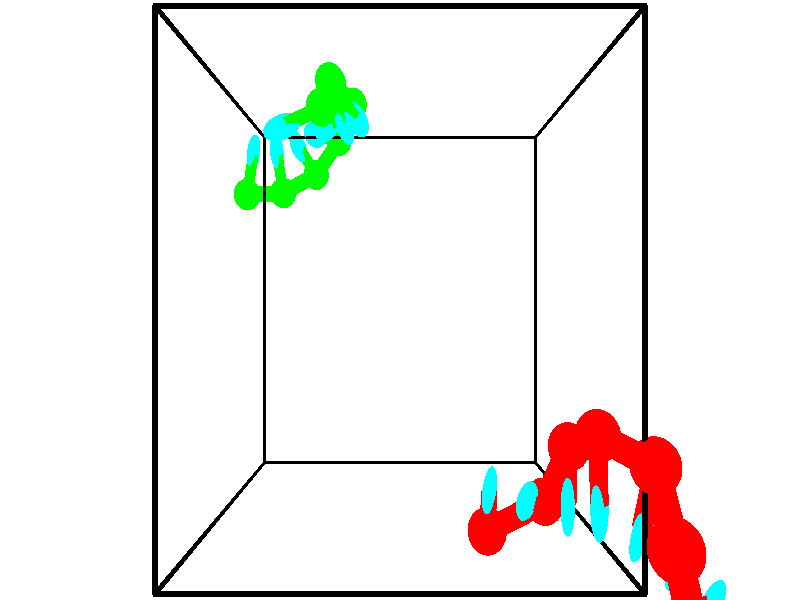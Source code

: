 // switches for output
#declare DRAW_BASES = 1; // possible values are 0, 1; only relevant for DNA ribbons
#declare DRAW_BASES_TYPE = 3; // possible values are 1, 2, 3; only relevant for DNA ribbons
#declare DRAW_FOG = 0; // set to 1 to enable fog

#include "colors.inc"

#include "transforms.inc"
background { rgb <1, 1, 1>}

#default {
   normal{
       ripples 0.25
       frequency 0.20
       turbulence 0.2
       lambda 5
   }
	finish {
		phong 0.1
		phong_size 40.
	}
}

// original window dimensions: 1024x640


// camera settings

camera {
	sky <-0, 1, 0>
	up <-0, 1, 0>
	right 1.6 * <1, 0, 0>
	location <2.5, 2.5, 11.1562>
	look_at <2.5, 2.5, 2.5>
	direction <0, 0, -8.6562>
	angle 67.0682
}


# declare cpy_camera_pos = <2.5, 2.5, 11.1562>;
# if (DRAW_FOG = 1)
fog {
	fog_type 2
	up vnormalize(cpy_camera_pos)
	color rgbt<1,1,1,0.3>
	distance 1e-5
	fog_alt 3e-3
	fog_offset 4
}
# end


// LIGHTS

# declare lum = 6;
global_settings {
	ambient_light rgb lum * <0.05, 0.05, 0.05>
	max_trace_level 15
}# declare cpy_direct_light_amount = 0.25;
light_source
{	1000 * <-1, -1, 1>,
	rgb lum * cpy_direct_light_amount
	parallel
}

light_source
{	1000 * <1, 1, -1>,
	rgb lum * cpy_direct_light_amount
	parallel
}

// strand 0

// nucleotide -1

// particle -1
sphere {
	<3.627217, 0.007241, 3.342147> 0.250000
	pigment { color rgbt <1,0,0,0> }
	no_shadow
}
cylinder {
	<3.608547, 0.322010, 3.588261>,  <3.597345, 0.510872, 3.735929>, 0.100000
	pigment { color rgbt <1,0,0,0> }
	no_shadow
}
cylinder {
	<3.608547, 0.322010, 3.588261>,  <3.627217, 0.007241, 3.342147>, 0.100000
	pigment { color rgbt <1,0,0,0> }
	no_shadow
}

// particle -1
sphere {
	<3.608547, 0.322010, 3.588261> 0.100000
	pigment { color rgbt <1,0,0,0> }
	no_shadow
}
sphere {
	0, 1
	scale<0.080000,0.200000,0.300000>
	matrix <0.934490, -0.183220, 0.305221,
		0.352917, 0.589222, -0.726820,
		-0.046675, 0.786923, 0.615283,
		3.594545, 0.558087, 3.772846>
	pigment { color rgbt <0,1,1,0> }
	no_shadow
}
cylinder {
	<4.359897, 0.331412, 3.360499>,  <3.627217, 0.007241, 3.342147>, 0.130000
	pigment { color rgbt <1,0,0,0> }
	no_shadow
}

// nucleotide -1

// particle -1
sphere {
	<4.359897, 0.331412, 3.360499> 0.250000
	pigment { color rgbt <1,0,0,0> }
	no_shadow
}
cylinder {
	<4.165310, 0.427618, 3.696476>,  <4.048558, 0.485341, 3.898062>, 0.100000
	pigment { color rgbt <1,0,0,0> }
	no_shadow
}
cylinder {
	<4.165310, 0.427618, 3.696476>,  <4.359897, 0.331412, 3.360499>, 0.100000
	pigment { color rgbt <1,0,0,0> }
	no_shadow
}

// particle -1
sphere {
	<4.165310, 0.427618, 3.696476> 0.100000
	pigment { color rgbt <1,0,0,0> }
	no_shadow
}
sphere {
	0, 1
	scale<0.080000,0.200000,0.300000>
	matrix <0.819730, -0.207001, 0.534036,
		0.302312, 0.948316, -0.096457,
		-0.486468, 0.240514, 0.839942,
		4.019370, 0.499772, 3.948458>
	pigment { color rgbt <0,1,1,0> }
	no_shadow
}
cylinder {
	<4.582140, 0.988669, 3.699633>,  <4.359897, 0.331412, 3.360499>, 0.130000
	pigment { color rgbt <1,0,0,0> }
	no_shadow
}

// nucleotide -1

// particle -1
sphere {
	<4.582140, 0.988669, 3.699633> 0.250000
	pigment { color rgbt <1,0,0,0> }
	no_shadow
}
cylinder {
	<4.498329, 0.717730, 3.981710>,  <4.448042, 0.555166, 4.150957>, 0.100000
	pigment { color rgbt <1,0,0,0> }
	no_shadow
}
cylinder {
	<4.498329, 0.717730, 3.981710>,  <4.582140, 0.988669, 3.699633>, 0.100000
	pigment { color rgbt <1,0,0,0> }
	no_shadow
}

// particle -1
sphere {
	<4.498329, 0.717730, 3.981710> 0.100000
	pigment { color rgbt <1,0,0,0> }
	no_shadow
}
sphere {
	0, 1
	scale<0.080000,0.200000,0.300000>
	matrix <0.954082, 0.016268, 0.299104,
		-0.214069, 0.735483, 0.642836,
		-0.209528, -0.677348, 0.705194,
		4.435471, 0.514525, 4.193269>
	pigment { color rgbt <0,1,1,0> }
	no_shadow
}
cylinder {
	<4.721154, 1.225401, 4.369764>,  <4.582140, 0.988669, 3.699633>, 0.130000
	pigment { color rgbt <1,0,0,0> }
	no_shadow
}

// nucleotide -1

// particle -1
sphere {
	<4.721154, 1.225401, 4.369764> 0.250000
	pigment { color rgbt <1,0,0,0> }
	no_shadow
}
cylinder {
	<4.736790, 0.825779, 4.362175>,  <4.746171, 0.586006, 4.357622>, 0.100000
	pigment { color rgbt <1,0,0,0> }
	no_shadow
}
cylinder {
	<4.736790, 0.825779, 4.362175>,  <4.721154, 1.225401, 4.369764>, 0.100000
	pigment { color rgbt <1,0,0,0> }
	no_shadow
}

// particle -1
sphere {
	<4.736790, 0.825779, 4.362175> 0.100000
	pigment { color rgbt <1,0,0,0> }
	no_shadow
}
sphere {
	0, 1
	scale<0.080000,0.200000,0.300000>
	matrix <0.807121, 0.020375, 0.590033,
		-0.589090, -0.038377, 0.807156,
		0.039090, -0.999056, -0.018972,
		4.748517, 0.526062, 4.356483>
	pigment { color rgbt <0,1,1,0> }
	no_shadow
}
cylinder {
	<5.111898, 1.084964, 4.985651>,  <4.721154, 1.225401, 4.369764>, 0.130000
	pigment { color rgbt <1,0,0,0> }
	no_shadow
}

// nucleotide -1

// particle -1
sphere {
	<5.111898, 1.084964, 4.985651> 0.250000
	pigment { color rgbt <1,0,0,0> }
	no_shadow
}
cylinder {
	<5.085613, 0.713520, 4.839575>,  <5.069842, 0.490653, 4.751929>, 0.100000
	pigment { color rgbt <1,0,0,0> }
	no_shadow
}
cylinder {
	<5.085613, 0.713520, 4.839575>,  <5.111898, 1.084964, 4.985651>, 0.100000
	pigment { color rgbt <1,0,0,0> }
	no_shadow
}

// particle -1
sphere {
	<5.085613, 0.713520, 4.839575> 0.100000
	pigment { color rgbt <1,0,0,0> }
	no_shadow
}
sphere {
	0, 1
	scale<0.080000,0.200000,0.300000>
	matrix <0.758909, -0.284132, 0.585940,
		-0.647873, -0.238643, 0.723402,
		-0.065711, -0.928611, -0.365190,
		5.065900, 0.434937, 4.730018>
	pigment { color rgbt <0,1,1,0> }
	no_shadow
}
cylinder {
	<5.038851, 0.578763, 5.603088>,  <5.111898, 1.084964, 4.985651>, 0.130000
	pigment { color rgbt <1,0,0,0> }
	no_shadow
}

// nucleotide -1

// particle -1
sphere {
	<5.038851, 0.578763, 5.603088> 0.250000
	pigment { color rgbt <1,0,0,0> }
	no_shadow
}
cylinder {
	<5.184082, 0.383236, 5.285791>,  <5.271220, 0.265920, 5.095413>, 0.100000
	pigment { color rgbt <1,0,0,0> }
	no_shadow
}
cylinder {
	<5.184082, 0.383236, 5.285791>,  <5.038851, 0.578763, 5.603088>, 0.100000
	pigment { color rgbt <1,0,0,0> }
	no_shadow
}

// particle -1
sphere {
	<5.184082, 0.383236, 5.285791> 0.100000
	pigment { color rgbt <1,0,0,0> }
	no_shadow
}
sphere {
	0, 1
	scale<0.080000,0.200000,0.300000>
	matrix <0.770708, -0.320877, 0.550497,
		-0.523626, -0.811230, 0.260234,
		0.363076, -0.488819, -0.793241,
		5.293005, 0.236590, 5.047819>
	pigment { color rgbt <0,1,1,0> }
	no_shadow
}
cylinder {
	<5.132991, -0.056438, 5.823802>,  <5.038851, 0.578763, 5.603088>, 0.130000
	pigment { color rgbt <1,0,0,0> }
	no_shadow
}

// nucleotide -1

// particle -1
sphere {
	<5.132991, -0.056438, 5.823802> 0.250000
	pigment { color rgbt <1,0,0,0> }
	no_shadow
}
cylinder {
	<5.366409, -0.011246, 5.502129>,  <5.506460, 0.015870, 5.309124>, 0.100000
	pigment { color rgbt <1,0,0,0> }
	no_shadow
}
cylinder {
	<5.366409, -0.011246, 5.502129>,  <5.132991, -0.056438, 5.823802>, 0.100000
	pigment { color rgbt <1,0,0,0> }
	no_shadow
}

// particle -1
sphere {
	<5.366409, -0.011246, 5.502129> 0.100000
	pigment { color rgbt <1,0,0,0> }
	no_shadow
}
sphere {
	0, 1
	scale<0.080000,0.200000,0.300000>
	matrix <0.730946, -0.504543, 0.459516,
		-0.353828, -0.855963, -0.377006,
		0.583544, 0.112981, -0.804184,
		5.541472, 0.022649, 5.260873>
	pigment { color rgbt <0,1,1,0> }
	no_shadow
}
cylinder {
	<5.355901, -0.773079, 5.740164>,  <5.132991, -0.056438, 5.823802>, 0.130000
	pigment { color rgbt <1,0,0,0> }
	no_shadow
}

// nucleotide -1

// particle -1
sphere {
	<5.355901, -0.773079, 5.740164> 0.250000
	pigment { color rgbt <1,0,0,0> }
	no_shadow
}
cylinder {
	<5.589668, -0.494196, 5.574100>,  <5.729928, -0.326866, 5.474463>, 0.100000
	pigment { color rgbt <1,0,0,0> }
	no_shadow
}
cylinder {
	<5.589668, -0.494196, 5.574100>,  <5.355901, -0.773079, 5.740164>, 0.100000
	pigment { color rgbt <1,0,0,0> }
	no_shadow
}

// particle -1
sphere {
	<5.589668, -0.494196, 5.574100> 0.100000
	pigment { color rgbt <1,0,0,0> }
	no_shadow
}
sphere {
	0, 1
	scale<0.080000,0.200000,0.300000>
	matrix <0.796570, -0.395387, 0.457324,
		0.154702, -0.597971, -0.786446,
		0.584418, 0.697208, -0.415159,
		5.764994, -0.285033, 5.449553>
	pigment { color rgbt <0,1,1,0> }
	no_shadow
}
// strand 1

// nucleotide -1

// particle -1
sphere {
	<1.264370, 5.031481, 1.647204> 0.250000
	pigment { color rgbt <0,1,0,0> }
	no_shadow
}
cylinder {
	<0.932434, 4.850910, 1.778402>,  <0.733273, 4.742568, 1.857121>, 0.100000
	pigment { color rgbt <0,1,0,0> }
	no_shadow
}
cylinder {
	<0.932434, 4.850910, 1.778402>,  <1.264370, 5.031481, 1.647204>, 0.100000
	pigment { color rgbt <0,1,0,0> }
	no_shadow
}

// particle -1
sphere {
	<0.932434, 4.850910, 1.778402> 0.100000
	pigment { color rgbt <0,1,0,0> }
	no_shadow
}
sphere {
	0, 1
	scale<0.080000,0.200000,0.300000>
	matrix <0.079440, 0.486239, 0.870208,
		-0.552319, 0.748188, -0.367638,
		-0.829839, -0.451427, 0.327995,
		0.683482, 4.715482, 1.876801>
	pigment { color rgbt <0,1,1,0> }
	no_shadow
}
cylinder {
	<1.345654, 5.516429, 1.058526>,  <1.264370, 5.031481, 1.647204>, 0.130000
	pigment { color rgbt <0,1,0,0> }
	no_shadow
}

// nucleotide -1

// particle -1
sphere {
	<1.345654, 5.516429, 1.058526> 0.250000
	pigment { color rgbt <0,1,0,0> }
	no_shadow
}
cylinder {
	<1.574409, 5.288391, 0.822582>,  <1.711663, 5.151568, 0.681016>, 0.100000
	pigment { color rgbt <0,1,0,0> }
	no_shadow
}
cylinder {
	<1.574409, 5.288391, 0.822582>,  <1.345654, 5.516429, 1.058526>, 0.100000
	pigment { color rgbt <0,1,0,0> }
	no_shadow
}

// particle -1
sphere {
	<1.574409, 5.288391, 0.822582> 0.100000
	pigment { color rgbt <0,1,0,0> }
	no_shadow
}
sphere {
	0, 1
	scale<0.080000,0.200000,0.300000>
	matrix <-0.668974, 0.092054, -0.737563,
		0.474781, 0.816404, -0.328735,
		0.571888, -0.570096, -0.589859,
		1.745976, 5.117362, 0.645624>
	pigment { color rgbt <0,1,1,0> }
	no_shadow
}
cylinder {
	<1.251707, 5.738280, 0.497955>,  <1.345654, 5.516429, 1.058526>, 0.130000
	pigment { color rgbt <0,1,0,0> }
	no_shadow
}

// nucleotide -1

// particle -1
sphere {
	<1.251707, 5.738280, 0.497955> 0.250000
	pigment { color rgbt <0,1,0,0> }
	no_shadow
}
cylinder {
	<1.396019, 5.382504, 0.385719>,  <1.482606, 5.169037, 0.318378>, 0.100000
	pigment { color rgbt <0,1,0,0> }
	no_shadow
}
cylinder {
	<1.396019, 5.382504, 0.385719>,  <1.251707, 5.738280, 0.497955>, 0.100000
	pigment { color rgbt <0,1,0,0> }
	no_shadow
}

// particle -1
sphere {
	<1.396019, 5.382504, 0.385719> 0.100000
	pigment { color rgbt <0,1,0,0> }
	no_shadow
}
sphere {
	0, 1
	scale<0.080000,0.200000,0.300000>
	matrix <-0.749123, -0.097147, -0.655270,
		0.555566, 0.446604, -0.701350,
		0.360780, -0.889442, -0.280590,
		1.504253, 5.115671, 0.301542>
	pigment { color rgbt <0,1,1,0> }
	no_shadow
}
cylinder {
	<1.624321, 5.561776, -0.186671>,  <1.251707, 5.738280, 0.497955>, 0.130000
	pigment { color rgbt <0,1,0,0> }
	no_shadow
}

// nucleotide -1

// particle -1
sphere {
	<1.624321, 5.561776, -0.186671> 0.250000
	pigment { color rgbt <0,1,0,0> }
	no_shadow
}
cylinder {
	<1.371262, 5.316273, 0.002245>,  <1.219426, 5.168971, 0.115595>, 0.100000
	pigment { color rgbt <0,1,0,0> }
	no_shadow
}
cylinder {
	<1.371262, 5.316273, 0.002245>,  <1.624321, 5.561776, -0.186671>, 0.100000
	pigment { color rgbt <0,1,0,0> }
	no_shadow
}

// particle -1
sphere {
	<1.371262, 5.316273, 0.002245> 0.100000
	pigment { color rgbt <0,1,0,0> }
	no_shadow
}
sphere {
	0, 1
	scale<0.080000,0.200000,0.300000>
	matrix <-0.704990, 0.204009, -0.679242,
		0.320541, -0.762678, -0.561761,
		-0.632647, -0.613761, 0.472287,
		1.181467, 5.132145, 0.143932>
	pigment { color rgbt <0,1,1,0> }
	no_shadow
}
cylinder {
	<1.290773, 5.128676, -0.797988>,  <1.624321, 5.561776, -0.186671>, 0.130000
	pigment { color rgbt <0,1,0,0> }
	no_shadow
}

// nucleotide -1

// particle -1
sphere {
	<1.290773, 5.128676, -0.797988> 0.250000
	pigment { color rgbt <0,1,0,0> }
	no_shadow
}
cylinder {
	<1.069939, 5.106873, -0.465187>,  <0.937438, 5.093791, -0.265506>, 0.100000
	pigment { color rgbt <0,1,0,0> }
	no_shadow
}
cylinder {
	<1.069939, 5.106873, -0.465187>,  <1.290773, 5.128676, -0.797988>, 0.100000
	pigment { color rgbt <0,1,0,0> }
	no_shadow
}

// particle -1
sphere {
	<1.069939, 5.106873, -0.465187> 0.100000
	pigment { color rgbt <0,1,0,0> }
	no_shadow
}
sphere {
	0, 1
	scale<0.080000,0.200000,0.300000>
	matrix <-0.833172, -0.002254, -0.553009,
		0.032019, -0.998511, -0.044172,
		-0.552086, -0.054510, 0.832003,
		0.904313, 5.090520, -0.215586>
	pigment { color rgbt <0,1,1,0> }
	no_shadow
}
cylinder {
	<0.819728, 4.591640, -0.953664>,  <1.290773, 5.128676, -0.797988>, 0.130000
	pigment { color rgbt <0,1,0,0> }
	no_shadow
}

// nucleotide -1

// particle -1
sphere {
	<0.819728, 4.591640, -0.953664> 0.250000
	pigment { color rgbt <0,1,0,0> }
	no_shadow
}
cylinder {
	<0.669571, 4.793945, -0.642979>,  <0.579477, 4.915329, -0.456567>, 0.100000
	pigment { color rgbt <0,1,0,0> }
	no_shadow
}
cylinder {
	<0.669571, 4.793945, -0.642979>,  <0.819728, 4.591640, -0.953664>, 0.100000
	pigment { color rgbt <0,1,0,0> }
	no_shadow
}

// particle -1
sphere {
	<0.669571, 4.793945, -0.642979> 0.100000
	pigment { color rgbt <0,1,0,0> }
	no_shadow
}
sphere {
	0, 1
	scale<0.080000,0.200000,0.300000>
	matrix <-0.911279, -0.048356, -0.408941,
		-0.169269, -0.861315, 0.479046,
		-0.375392, 0.505765, 0.776713,
		0.556953, 4.945674, -0.409965>
	pigment { color rgbt <0,1,1,0> }
	no_shadow
}
cylinder {
	<0.181558, 4.270615, -0.831459>,  <0.819728, 4.591640, -0.953664>, 0.130000
	pigment { color rgbt <0,1,0,0> }
	no_shadow
}

// nucleotide -1

// particle -1
sphere {
	<0.181558, 4.270615, -0.831459> 0.250000
	pigment { color rgbt <0,1,0,0> }
	no_shadow
}
cylinder {
	<0.143501, 4.630917, -0.661947>,  <0.120667, 4.847098, -0.560240>, 0.100000
	pigment { color rgbt <0,1,0,0> }
	no_shadow
}
cylinder {
	<0.143501, 4.630917, -0.661947>,  <0.181558, 4.270615, -0.831459>, 0.100000
	pigment { color rgbt <0,1,0,0> }
	no_shadow
}

// particle -1
sphere {
	<0.143501, 4.630917, -0.661947> 0.100000
	pigment { color rgbt <0,1,0,0> }
	no_shadow
}
sphere {
	0, 1
	scale<0.080000,0.200000,0.300000>
	matrix <-0.924683, 0.077687, -0.372728,
		-0.368659, -0.427323, 0.825522,
		-0.095142, 0.900755, 0.423778,
		0.114959, 4.901143, -0.534814>
	pigment { color rgbt <0,1,1,0> }
	no_shadow
}
cylinder {
	<-0.469177, 4.204148, -0.564987>,  <0.181558, 4.270615, -0.831459>, 0.130000
	pigment { color rgbt <0,1,0,0> }
	no_shadow
}

// nucleotide -1

// particle -1
sphere {
	<-0.469177, 4.204148, -0.564987> 0.250000
	pigment { color rgbt <0,1,0,0> }
	no_shadow
}
cylinder {
	<-0.404243, 4.597416, -0.598509>,  <-0.365283, 4.833377, -0.618622>, 0.100000
	pigment { color rgbt <0,1,0,0> }
	no_shadow
}
cylinder {
	<-0.404243, 4.597416, -0.598509>,  <-0.469177, 4.204148, -0.564987>, 0.100000
	pigment { color rgbt <0,1,0,0> }
	no_shadow
}

// particle -1
sphere {
	<-0.404243, 4.597416, -0.598509> 0.100000
	pigment { color rgbt <0,1,0,0> }
	no_shadow
}
sphere {
	0, 1
	scale<0.080000,0.200000,0.300000>
	matrix <-0.953544, 0.134463, -0.269579,
		-0.253773, 0.123673, 0.959325,
		0.162334, 0.983171, -0.083805,
		-0.355543, 4.892367, -0.623650>
	pigment { color rgbt <0,1,1,0> }
	no_shadow
}
// box output
cylinder {
	<0.000000, 0.000000, 0.000000>,  <5.000000, 0.000000, 0.000000>, 0.025000
	pigment { color rgbt <0,0,0,0> }
	no_shadow
}
cylinder {
	<0.000000, 0.000000, 0.000000>,  <0.000000, 5.000000, 0.000000>, 0.025000
	pigment { color rgbt <0,0,0,0> }
	no_shadow
}
cylinder {
	<0.000000, 0.000000, 0.000000>,  <0.000000, 0.000000, 5.000000>, 0.025000
	pigment { color rgbt <0,0,0,0> }
	no_shadow
}
cylinder {
	<5.000000, 5.000000, 5.000000>,  <0.000000, 5.000000, 5.000000>, 0.025000
	pigment { color rgbt <0,0,0,0> }
	no_shadow
}
cylinder {
	<5.000000, 5.000000, 5.000000>,  <5.000000, 0.000000, 5.000000>, 0.025000
	pigment { color rgbt <0,0,0,0> }
	no_shadow
}
cylinder {
	<5.000000, 5.000000, 5.000000>,  <5.000000, 5.000000, 0.000000>, 0.025000
	pigment { color rgbt <0,0,0,0> }
	no_shadow
}
cylinder {
	<0.000000, 0.000000, 5.000000>,  <0.000000, 5.000000, 5.000000>, 0.025000
	pigment { color rgbt <0,0,0,0> }
	no_shadow
}
cylinder {
	<0.000000, 0.000000, 5.000000>,  <5.000000, 0.000000, 5.000000>, 0.025000
	pigment { color rgbt <0,0,0,0> }
	no_shadow
}
cylinder {
	<5.000000, 5.000000, 0.000000>,  <0.000000, 5.000000, 0.000000>, 0.025000
	pigment { color rgbt <0,0,0,0> }
	no_shadow
}
cylinder {
	<5.000000, 5.000000, 0.000000>,  <5.000000, 0.000000, 0.000000>, 0.025000
	pigment { color rgbt <0,0,0,0> }
	no_shadow
}
cylinder {
	<5.000000, 0.000000, 5.000000>,  <5.000000, 0.000000, 0.000000>, 0.025000
	pigment { color rgbt <0,0,0,0> }
	no_shadow
}
cylinder {
	<0.000000, 5.000000, 0.000000>,  <0.000000, 5.000000, 5.000000>, 0.025000
	pigment { color rgbt <0,0,0,0> }
	no_shadow
}
// end of box output
